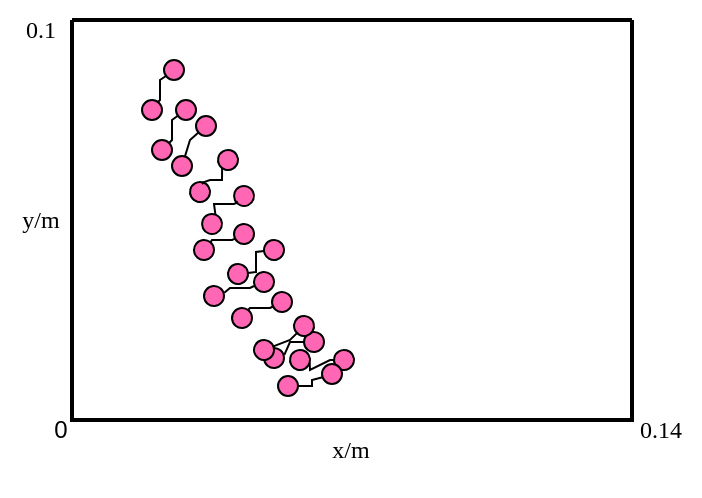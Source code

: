 <mxfile version="21.1.7" type="github">
  <diagram id="drd781UBc9HcNanvUk7X" name="第 1 页">
    <mxGraphModel dx="780" dy="414" grid="1" gridSize="10" guides="1" tooltips="1" connect="1" arrows="1" fold="1" page="1" pageScale="1" pageWidth="827" pageHeight="1169" math="0" shadow="0">
      <root>
        <mxCell id="0" />
        <mxCell id="1" parent="0" />
        <mxCell id="4RYLCRY8slWU71JGyVVp-26" value="" style="group;rotation=40;" parent="1" vertex="1" connectable="0">
          <mxGeometry x="526" y="410" width="20" height="30" as="geometry" />
        </mxCell>
        <mxCell id="4RYLCRY8slWU71JGyVVp-27" value="" style="ellipse;whiteSpace=wrap;html=1;aspect=fixed;fillColor=#FF66B3;rotation=40;" parent="4RYLCRY8slWU71JGyVVp-26" vertex="1">
          <mxGeometry x="15" y="6" width="10" height="10" as="geometry" />
        </mxCell>
        <mxCell id="4RYLCRY8slWU71JGyVVp-28" value="" style="ellipse;whiteSpace=wrap;html=1;aspect=fixed;fillColor=#FF66B3;rotation=40;" parent="4RYLCRY8slWU71JGyVVp-26" vertex="1">
          <mxGeometry x="-5" y="14" width="10" height="10" as="geometry" />
        </mxCell>
        <mxCell id="4RYLCRY8slWU71JGyVVp-30" value="" style="group;rotation=30;" parent="1" vertex="1" connectable="0">
          <mxGeometry x="523" y="386" width="20" height="30" as="geometry" />
        </mxCell>
        <mxCell id="4RYLCRY8slWU71JGyVVp-31" value="" style="ellipse;whiteSpace=wrap;html=1;aspect=fixed;fillColor=#FF66B3;rotation=30;" parent="4RYLCRY8slWU71JGyVVp-30" vertex="1">
          <mxGeometry x="14" y="4" width="10" height="10" as="geometry" />
        </mxCell>
        <mxCell id="4RYLCRY8slWU71JGyVVp-32" value="" style="ellipse;whiteSpace=wrap;html=1;aspect=fixed;fillColor=#FF66B3;rotation=30;" parent="4RYLCRY8slWU71JGyVVp-30" vertex="1">
          <mxGeometry x="-4" y="16" width="10" height="10" as="geometry" />
        </mxCell>
        <mxCell id="4RYLCRY8slWU71JGyVVp-33" value="" style="endArrow=none;html=1;rounded=0;startArrow=none;" parent="4RYLCRY8slWU71JGyVVp-30" source="4RYLCRY8slWU71JGyVVp-32" target="4RYLCRY8slWU71JGyVVp-31" edge="1">
          <mxGeometry width="50" height="50" relative="1" as="geometry">
            <mxPoint x="-26" y="58" as="sourcePoint" />
            <mxPoint x="42" y="39" as="targetPoint" />
            <Array as="points">
              <mxPoint x="10" y="20" />
              <mxPoint x="10" y="14" />
              <mxPoint x="10" y="10" />
              <mxPoint x="10" y="10" />
            </Array>
          </mxGeometry>
        </mxCell>
        <mxCell id="4RYLCRY8slWU71JGyVVp-34" value="" style="ellipse;whiteSpace=wrap;html=1;aspect=fixed;fillColor=#FF66B3;rotation=40;" parent="1" vertex="1">
          <mxGeometry x="557" y="436" width="10" height="10" as="geometry" />
        </mxCell>
        <mxCell id="4RYLCRY8slWU71JGyVVp-35" value="" style="ellipse;whiteSpace=wrap;html=1;aspect=fixed;fillColor=#FF66B3;rotation=40;" parent="1" vertex="1">
          <mxGeometry x="537" y="444" width="10" height="10" as="geometry" />
        </mxCell>
        <mxCell id="4RYLCRY8slWU71JGyVVp-36" value="" style="endArrow=none;html=1;rounded=0;startArrow=none;exitX=0.797;exitY=0.05;exitDx=0;exitDy=0;exitPerimeter=0;" parent="1" source="4RYLCRY8slWU71JGyVVp-35" target="4RYLCRY8slWU71JGyVVp-34" edge="1">
          <mxGeometry width="50" height="50" relative="1" as="geometry">
            <mxPoint x="-7" y="51" as="sourcePoint" />
            <mxPoint x="63" y="44" as="targetPoint" />
            <Array as="points">
              <mxPoint x="550" y="441" />
            </Array>
          </mxGeometry>
        </mxCell>
        <mxCell id="4RYLCRY8slWU71JGyVVp-37" value="" style="group;rotation=60;" parent="1" vertex="1" connectable="0">
          <mxGeometry x="560" y="435" width="20" height="40" as="geometry" />
        </mxCell>
        <mxCell id="4RYLCRY8slWU71JGyVVp-38" value="" style="ellipse;whiteSpace=wrap;html=1;aspect=fixed;fillColor=#FF66B3;rotation=60;" parent="4RYLCRY8slWU71JGyVVp-37" vertex="1">
          <mxGeometry x="12" y="10" width="10" height="10" as="geometry" />
        </mxCell>
        <mxCell id="4RYLCRY8slWU71JGyVVp-39" value="" style="ellipse;whiteSpace=wrap;html=1;aspect=fixed;fillColor=#FF66B3;rotation=60;" parent="4RYLCRY8slWU71JGyVVp-37" vertex="1">
          <mxGeometry x="-10" y="10" width="10" height="10" as="geometry" />
        </mxCell>
        <mxCell id="4RYLCRY8slWU71JGyVVp-40" value="" style="endArrow=none;html=1;rounded=0;startArrow=none;exitX=1;exitY=0;exitDx=0;exitDy=0;" parent="4RYLCRY8slWU71JGyVVp-37" edge="1">
          <mxGeometry width="50" height="50" relative="1" as="geometry">
            <mxPoint x="-0.17" y="16.294" as="sourcePoint" />
            <mxPoint x="12.0" y="14.999" as="targetPoint" />
            <Array as="points">
              <mxPoint y="20" />
              <mxPoint x="10" y="15" />
            </Array>
          </mxGeometry>
        </mxCell>
        <mxCell id="4RYLCRY8slWU71JGyVVp-45" value="" style="group;rotation=120;" parent="1" vertex="1" connectable="0">
          <mxGeometry x="537" y="424" width="20" height="30" as="geometry" />
        </mxCell>
        <mxCell id="4RYLCRY8slWU71JGyVVp-46" value="" style="ellipse;whiteSpace=wrap;html=1;aspect=fixed;fillColor=#FF66B3;rotation=30;" parent="4RYLCRY8slWU71JGyVVp-45" vertex="1">
          <mxGeometry x="15" y="4" width="10" height="10" as="geometry" />
        </mxCell>
        <mxCell id="4RYLCRY8slWU71JGyVVp-47" value="" style="ellipse;whiteSpace=wrap;html=1;aspect=fixed;fillColor=#FF66B3;rotation=30;" parent="4RYLCRY8slWU71JGyVVp-45" vertex="1">
          <mxGeometry x="-5" y="16" width="10" height="10" as="geometry" />
        </mxCell>
        <mxCell id="4RYLCRY8slWU71JGyVVp-48" value="" style="endArrow=none;html=1;rounded=0;startArrow=none;" parent="4RYLCRY8slWU71JGyVVp-45" source="4RYLCRY8slWU71JGyVVp-47" target="4RYLCRY8slWU71JGyVVp-46" edge="1">
          <mxGeometry width="50" height="50" relative="1" as="geometry">
            <mxPoint x="-26" y="58" as="sourcePoint" />
            <mxPoint x="41" y="39" as="targetPoint" />
            <Array as="points">
              <mxPoint x="13" y="16" />
            </Array>
          </mxGeometry>
        </mxCell>
        <mxCell id="tt2mpNIdjECBzagLT24Q-28" value="" style="endArrow=none;html=1;rounded=0;startArrow=none;" parent="4RYLCRY8slWU71JGyVVp-45" edge="1">
          <mxGeometry width="50" height="50" relative="1" as="geometry">
            <mxPoint x="-8" y="1" as="sourcePoint" />
            <mxPoint x="5" y="-1" as="targetPoint" />
            <Array as="points">
              <mxPoint x="-7" />
              <mxPoint x="3" />
            </Array>
          </mxGeometry>
        </mxCell>
        <mxCell id="4RYLCRY8slWU71JGyVVp-49" value="" style="group;rotation=90;" parent="1" vertex="1" connectable="0">
          <mxGeometry x="492" y="328" width="228" height="152" as="geometry" />
        </mxCell>
        <mxCell id="4RYLCRY8slWU71JGyVVp-50" value="" style="ellipse;whiteSpace=wrap;html=1;aspect=fixed;fillColor=#FF66B3;rotation=0;" parent="4RYLCRY8slWU71JGyVVp-49" vertex="1">
          <mxGeometry x="11" width="10" height="10" as="geometry" />
        </mxCell>
        <mxCell id="4RYLCRY8slWU71JGyVVp-51" value="" style="ellipse;whiteSpace=wrap;html=1;aspect=fixed;fillColor=#FF66B3;rotation=0;" parent="4RYLCRY8slWU71JGyVVp-49" vertex="1">
          <mxGeometry x="-1" y="20" width="10" height="10" as="geometry" />
        </mxCell>
        <mxCell id="4RYLCRY8slWU71JGyVVp-52" value="" style="endArrow=none;html=1;rounded=0;startArrow=none;" parent="4RYLCRY8slWU71JGyVVp-49" source="4RYLCRY8slWU71JGyVVp-51" target="4RYLCRY8slWU71JGyVVp-50" edge="1">
          <mxGeometry width="50" height="50" relative="1" as="geometry">
            <mxPoint y="70" as="sourcePoint" />
            <mxPoint x="49" y="20" as="targetPoint" />
            <Array as="points">
              <mxPoint x="8" y="12" />
            </Array>
          </mxGeometry>
        </mxCell>
        <mxCell id="4RYLCRY8slWU71JGyVVp-1" value="" style="swimlane;startSize=0;strokeWidth=2;" parent="4RYLCRY8slWU71JGyVVp-49" vertex="1">
          <mxGeometry x="-51" y="-48" width="280" height="200" as="geometry">
            <mxRectangle x="120" y="280" width="50" height="40" as="alternateBounds" />
          </mxGeometry>
        </mxCell>
        <mxCell id="4RYLCRY8slWU71JGyVVp-2" value="" style="group;rotation=40;" parent="4RYLCRY8slWU71JGyVVp-1" vertex="1" connectable="0">
          <mxGeometry x="76" y="120" width="20" height="30" as="geometry" />
        </mxCell>
        <mxCell id="4RYLCRY8slWU71JGyVVp-3" value="" style="ellipse;whiteSpace=wrap;html=1;aspect=fixed;fillColor=#FF66B3;rotation=40;" parent="4RYLCRY8slWU71JGyVVp-2" vertex="1">
          <mxGeometry x="15" y="6" width="10" height="10" as="geometry" />
        </mxCell>
        <mxCell id="4RYLCRY8slWU71JGyVVp-4" value="" style="ellipse;whiteSpace=wrap;html=1;aspect=fixed;fillColor=#FF66B3;rotation=40;" parent="4RYLCRY8slWU71JGyVVp-2" vertex="1">
          <mxGeometry x="-10" y="13" width="10" height="10" as="geometry" />
        </mxCell>
        <mxCell id="4RYLCRY8slWU71JGyVVp-6" value="" style="group;rotation=40;" parent="4RYLCRY8slWU71JGyVVp-2" vertex="1" connectable="0">
          <mxGeometry x="-10" y="-24" width="20" height="30" as="geometry" />
        </mxCell>
        <mxCell id="4RYLCRY8slWU71JGyVVp-7" value="" style="ellipse;whiteSpace=wrap;html=1;aspect=fixed;fillColor=#FF66B3;rotation=40;" parent="4RYLCRY8slWU71JGyVVp-6" vertex="1">
          <mxGeometry x="15" y="6" width="10" height="10" as="geometry" />
        </mxCell>
        <mxCell id="4RYLCRY8slWU71JGyVVp-8" value="" style="ellipse;whiteSpace=wrap;html=1;aspect=fixed;fillColor=#FF66B3;rotation=40;" parent="4RYLCRY8slWU71JGyVVp-6" vertex="1">
          <mxGeometry x="-5" y="14" width="10" height="10" as="geometry" />
        </mxCell>
        <mxCell id="4RYLCRY8slWU71JGyVVp-9" value="" style="endArrow=none;html=1;rounded=0;startArrow=none;" parent="4RYLCRY8slWU71JGyVVp-6" source="4RYLCRY8slWU71JGyVVp-8" target="4RYLCRY8slWU71JGyVVp-7" edge="1">
          <mxGeometry width="50" height="50" relative="1" as="geometry">
            <mxPoint x="-33" y="51" as="sourcePoint" />
            <mxPoint x="37" y="44" as="targetPoint" />
            <Array as="points">
              <mxPoint x="4" y="14" />
              <mxPoint x="14" y="14" />
            </Array>
          </mxGeometry>
        </mxCell>
        <mxCell id="4RYLCRY8slWU71JGyVVp-10" value="" style="group;rotation=20;" parent="4RYLCRY8slWU71JGyVVp-1" vertex="1" connectable="0">
          <mxGeometry x="68" y="80" width="20" height="30" as="geometry" />
        </mxCell>
        <mxCell id="4RYLCRY8slWU71JGyVVp-11" value="" style="ellipse;whiteSpace=wrap;html=1;aspect=fixed;fillColor=#FF66B3;rotation=20;" parent="4RYLCRY8slWU71JGyVVp-10" vertex="1">
          <mxGeometry x="13" y="3" width="10" height="10" as="geometry" />
        </mxCell>
        <mxCell id="4RYLCRY8slWU71JGyVVp-12" value="" style="ellipse;whiteSpace=wrap;html=1;aspect=fixed;fillColor=#FF66B3;rotation=20;" parent="4RYLCRY8slWU71JGyVVp-10" vertex="1">
          <mxGeometry x="-3" y="17" width="10" height="10" as="geometry" />
        </mxCell>
        <mxCell id="4RYLCRY8slWU71JGyVVp-14" value="" style="group;rotation=15;" parent="4RYLCRY8slWU71JGyVVp-10" vertex="1" connectable="0">
          <mxGeometry x="-7" y="-17" width="20" height="30" as="geometry" />
        </mxCell>
        <mxCell id="4RYLCRY8slWU71JGyVVp-15" value="" style="ellipse;whiteSpace=wrap;html=1;aspect=fixed;fillColor=#FF66B3;rotation=15;" parent="4RYLCRY8slWU71JGyVVp-14" vertex="1">
          <mxGeometry x="12" y="2" width="10" height="10" as="geometry" />
        </mxCell>
        <mxCell id="4RYLCRY8slWU71JGyVVp-16" value="" style="ellipse;whiteSpace=wrap;html=1;aspect=fixed;fillColor=#FF66B3;rotation=15;" parent="4RYLCRY8slWU71JGyVVp-14" vertex="1">
          <mxGeometry x="-2" y="18" width="10" height="10" as="geometry" />
        </mxCell>
        <mxCell id="tt2mpNIdjECBzagLT24Q-26" value="" style="endArrow=none;html=1;rounded=0;startArrow=none;exitX=0.5;exitY=0;exitDx=0;exitDy=0;" parent="4RYLCRY8slWU71JGyVVp-14" source="4RYLCRY8slWU71JGyVVp-12" edge="1">
          <mxGeometry width="50" height="50" relative="1" as="geometry">
            <mxPoint x="9" y="30" as="sourcePoint" />
            <mxPoint x="22" y="28" as="targetPoint" />
            <Array as="points">
              <mxPoint x="10" y="29" />
              <mxPoint x="20" y="29" />
            </Array>
          </mxGeometry>
        </mxCell>
        <mxCell id="tt2mpNIdjECBzagLT24Q-27" value="" style="endArrow=none;html=1;rounded=0;startArrow=none;entryX=0.318;entryY=0.959;entryDx=0;entryDy=0;entryPerimeter=0;" parent="4RYLCRY8slWU71JGyVVp-10" target="4RYLCRY8slWU71JGyVVp-15" edge="1">
          <mxGeometry width="50" height="50" relative="1" as="geometry">
            <mxPoint x="-3" y="2" as="sourcePoint" />
            <mxPoint x="10" as="targetPoint" />
            <Array as="points">
              <mxPoint x="-2" y="1" />
              <mxPoint x="1" />
              <mxPoint x="7" />
            </Array>
          </mxGeometry>
        </mxCell>
        <mxCell id="4RYLCRY8slWU71JGyVVp-18" value="" style="group;rotation=90;" parent="4RYLCRY8slWU71JGyVVp-1" vertex="1" connectable="0">
          <mxGeometry x="41" y="40" width="20" height="30" as="geometry" />
        </mxCell>
        <mxCell id="4RYLCRY8slWU71JGyVVp-19" value="" style="ellipse;whiteSpace=wrap;html=1;aspect=fixed;fillColor=#FF66B3;rotation=0;" parent="4RYLCRY8slWU71JGyVVp-18" vertex="1">
          <mxGeometry x="11" width="10" height="10" as="geometry" />
        </mxCell>
        <mxCell id="4RYLCRY8slWU71JGyVVp-20" value="" style="ellipse;whiteSpace=wrap;html=1;aspect=fixed;fillColor=#FF66B3;rotation=0;" parent="4RYLCRY8slWU71JGyVVp-18" vertex="1">
          <mxGeometry x="-1" y="20" width="10" height="10" as="geometry" />
        </mxCell>
        <mxCell id="4RYLCRY8slWU71JGyVVp-21" value="" style="endArrow=none;html=1;rounded=0;startArrow=none;" parent="4RYLCRY8slWU71JGyVVp-18" source="4RYLCRY8slWU71JGyVVp-20" target="4RYLCRY8slWU71JGyVVp-19" edge="1">
          <mxGeometry width="50" height="50" relative="1" as="geometry">
            <mxPoint y="70" as="sourcePoint" />
            <mxPoint x="49" y="20" as="targetPoint" />
            <Array as="points">
              <mxPoint x="9" y="20" />
              <mxPoint x="9" y="10" />
            </Array>
          </mxGeometry>
        </mxCell>
        <mxCell id="4RYLCRY8slWU71JGyVVp-22" value="" style="group;rotation=90;" parent="4RYLCRY8slWU71JGyVVp-1" vertex="1" connectable="0">
          <mxGeometry x="10" y="20" width="20" height="30" as="geometry" />
        </mxCell>
        <mxCell id="4RYLCRY8slWU71JGyVVp-23" value="" style="ellipse;whiteSpace=wrap;html=1;aspect=fixed;fillColor=#FF66B3;rotation=0;" parent="4RYLCRY8slWU71JGyVVp-22" vertex="1">
          <mxGeometry x="36" width="10" height="10" as="geometry" />
        </mxCell>
        <mxCell id="4RYLCRY8slWU71JGyVVp-24" value="" style="ellipse;whiteSpace=wrap;html=1;aspect=fixed;fillColor=#FF66B3;rotation=0;" parent="4RYLCRY8slWU71JGyVVp-22" vertex="1">
          <mxGeometry x="25" y="20" width="10" height="10" as="geometry" />
        </mxCell>
        <mxCell id="4RYLCRY8slWU71JGyVVp-41" value="" style="group;rotation=135;" parent="4RYLCRY8slWU71JGyVVp-1" vertex="1" connectable="0">
          <mxGeometry x="109" y="165" width="20" height="30" as="geometry" />
        </mxCell>
        <mxCell id="4RYLCRY8slWU71JGyVVp-42" value="" style="ellipse;whiteSpace=wrap;html=1;aspect=fixed;fillColor=#FF66B3;rotation=45;" parent="4RYLCRY8slWU71JGyVVp-41" vertex="1">
          <mxGeometry x="16" y="7" width="10" height="10" as="geometry" />
        </mxCell>
        <mxCell id="4RYLCRY8slWU71JGyVVp-43" value="" style="ellipse;whiteSpace=wrap;html=1;aspect=fixed;fillColor=#FF66B3;rotation=45;" parent="4RYLCRY8slWU71JGyVVp-41" vertex="1">
          <mxGeometry x="-6" y="13" width="10" height="10" as="geometry" />
        </mxCell>
        <mxCell id="4RYLCRY8slWU71JGyVVp-44" value="" style="endArrow=none;html=1;rounded=0;startArrow=none;" parent="4RYLCRY8slWU71JGyVVp-41" source="4RYLCRY8slWU71JGyVVp-43" target="4RYLCRY8slWU71JGyVVp-42" edge="1">
          <mxGeometry width="50" height="50" relative="1" as="geometry">
            <mxPoint x="-36" y="47" as="sourcePoint" />
            <mxPoint x="34" y="46" as="targetPoint" />
            <Array as="points">
              <mxPoint x="11" y="18" />
              <mxPoint x="11" y="15" />
            </Array>
          </mxGeometry>
        </mxCell>
        <mxCell id="4RYLCRY8slWU71JGyVVp-53" value="&lt;font face=&quot;Times New Roman&quot;&gt;x/m&lt;/font&gt;" style="text;html=1;align=center;verticalAlign=middle;resizable=0;points=[];autosize=1;strokeColor=none;fillColor=none;" parent="1" vertex="1">
          <mxGeometry x="560" y="480" width="40" height="30" as="geometry" />
        </mxCell>
        <mxCell id="4RYLCRY8slWU71JGyVVp-54" value="&lt;font face=&quot;Times New Roman&quot;&gt;y/m&lt;/font&gt;" style="text;html=1;align=center;verticalAlign=middle;resizable=0;points=[];autosize=1;strokeColor=none;fillColor=none;" parent="1" vertex="1">
          <mxGeometry x="405" y="365" width="40" height="30" as="geometry" />
        </mxCell>
        <mxCell id="4RYLCRY8slWU71JGyVVp-55" value="0" style="text;html=1;align=center;verticalAlign=middle;resizable=0;points=[];autosize=1;strokeColor=none;fillColor=none;" parent="1" vertex="1">
          <mxGeometry x="420" y="470" width="30" height="30" as="geometry" />
        </mxCell>
        <mxCell id="tt2mpNIdjECBzagLT24Q-16" value="" style="endArrow=none;html=1;rounded=0;startArrow=none;" parent="1" edge="1">
          <mxGeometry width="50" height="50" relative="1" as="geometry">
            <mxPoint x="484" y="321" as="sourcePoint" />
            <mxPoint x="488" y="308" as="targetPoint" />
            <Array as="points">
              <mxPoint x="485" y="320" />
              <mxPoint x="485" y="310" />
            </Array>
          </mxGeometry>
        </mxCell>
        <mxCell id="tt2mpNIdjECBzagLT24Q-25" value="" style="endArrow=none;html=1;rounded=0;startArrow=none;exitX=0.792;exitY=0.045;exitDx=0;exitDy=0;exitPerimeter=0;" parent="1" source="4RYLCRY8slWU71JGyVVp-4" edge="1">
          <mxGeometry width="50" height="50" relative="1" as="geometry">
            <mxPoint x="519" y="415" as="sourcePoint" />
            <mxPoint x="532" y="413" as="targetPoint" />
            <Array as="points">
              <mxPoint x="520" y="414" />
              <mxPoint x="530" y="414" />
            </Array>
          </mxGeometry>
        </mxCell>
        <mxCell id="P7qbRCYS65YStBDNGcjc-2" value="&lt;font face=&quot;Times New Roman&quot;&gt;0.1&lt;/font&gt;" style="text;html=1;align=center;verticalAlign=middle;resizable=0;points=[];autosize=1;strokeColor=none;fillColor=none;" vertex="1" parent="1">
          <mxGeometry x="405" y="270" width="40" height="30" as="geometry" />
        </mxCell>
        <mxCell id="P7qbRCYS65YStBDNGcjc-3" value="&lt;font face=&quot;Times New Roman&quot;&gt;0.14&lt;/font&gt;" style="text;html=1;align=center;verticalAlign=middle;resizable=0;points=[];autosize=1;strokeColor=none;fillColor=none;" vertex="1" parent="1">
          <mxGeometry x="715" y="470" width="40" height="30" as="geometry" />
        </mxCell>
      </root>
    </mxGraphModel>
  </diagram>
</mxfile>
